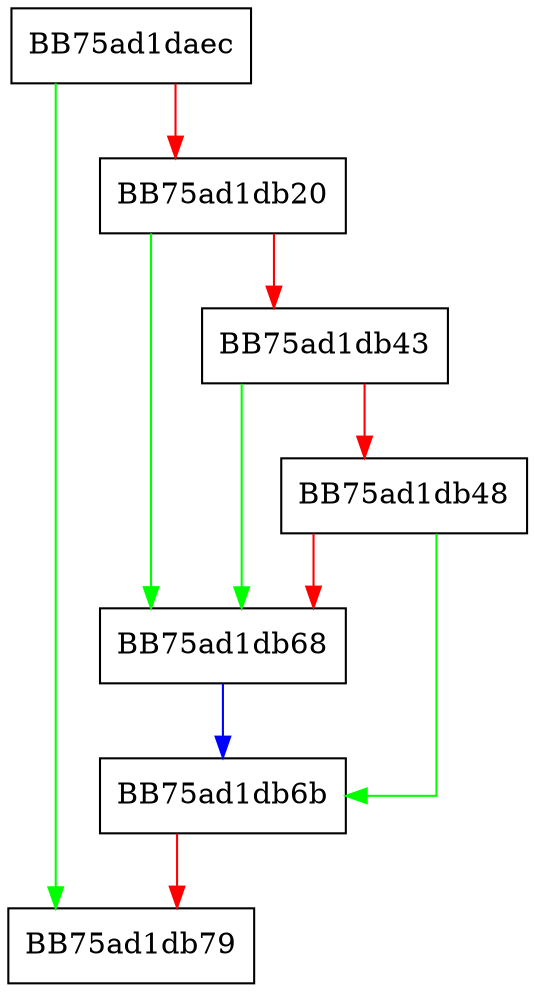 digraph readFromFileToMemory {
  node [shape="box"];
  graph [splines=ortho];
  BB75ad1daec -> BB75ad1db79 [color="green"];
  BB75ad1daec -> BB75ad1db20 [color="red"];
  BB75ad1db20 -> BB75ad1db68 [color="green"];
  BB75ad1db20 -> BB75ad1db43 [color="red"];
  BB75ad1db43 -> BB75ad1db68 [color="green"];
  BB75ad1db43 -> BB75ad1db48 [color="red"];
  BB75ad1db48 -> BB75ad1db6b [color="green"];
  BB75ad1db48 -> BB75ad1db68 [color="red"];
  BB75ad1db68 -> BB75ad1db6b [color="blue"];
  BB75ad1db6b -> BB75ad1db79 [color="red"];
}